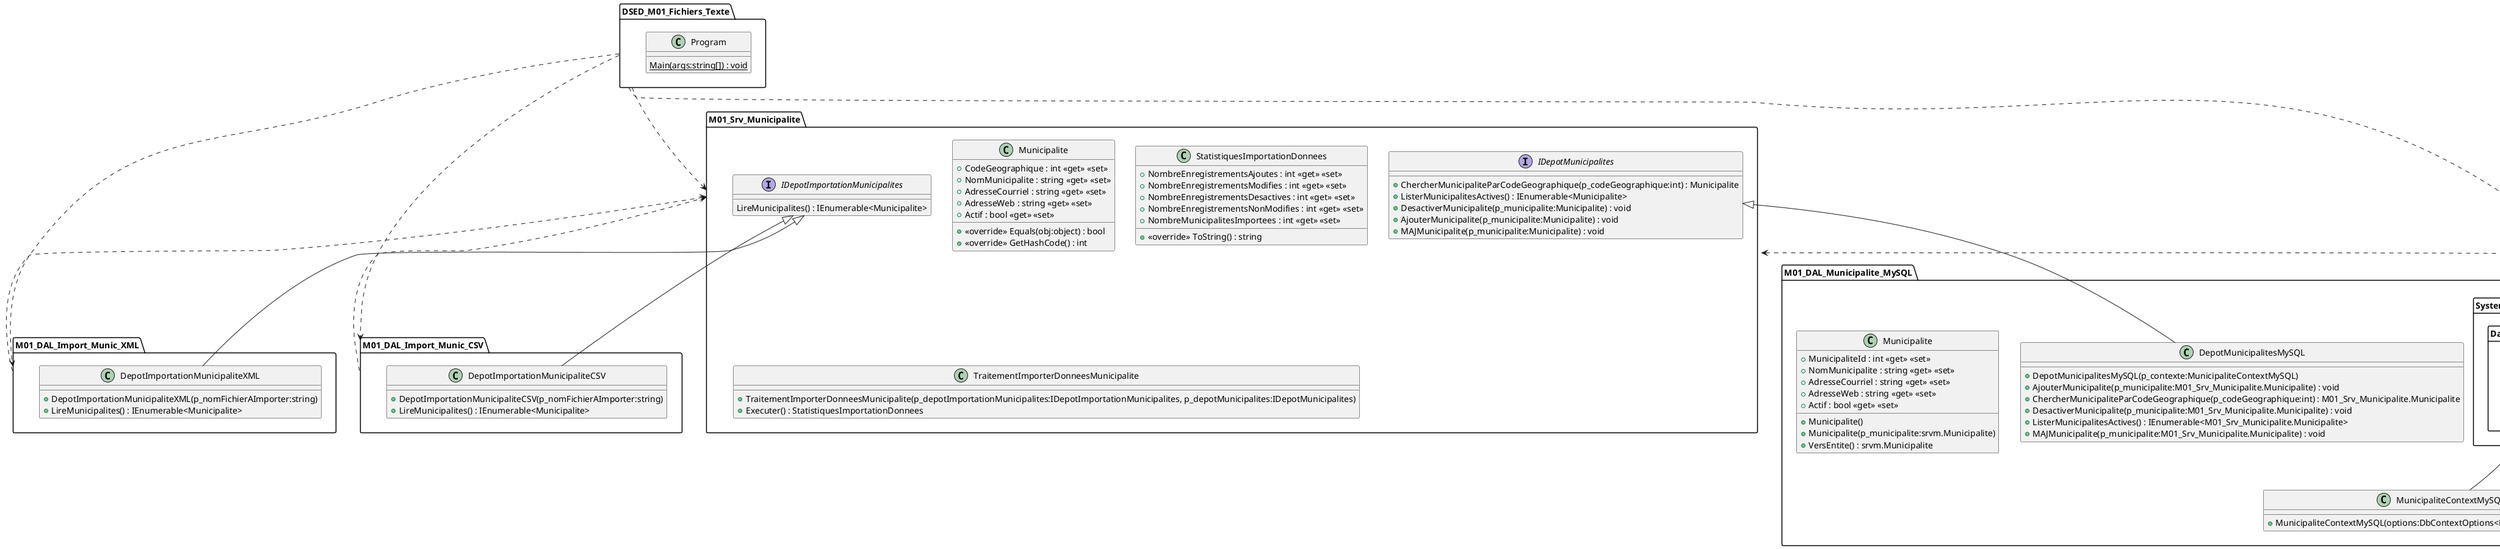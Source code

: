 @startuml

namespace DSED_M01_Fichiers_Texte {
    class Program {
        {static} Main(args:string[]) : void
    }
}

DSED_M01_Fichiers_Texte ..> M01_DAL_Import_Munic_XML
DSED_M01_Fichiers_Texte ..> M01_DAL_Import_Munic_CSV
DSED_M01_Fichiers_Texte ..> M01_DAL_Municipalite_MySQL
DSED_M01_Fichiers_Texte ..> M01_Srv_Municipalite

namespace M01_Srv_Municipalite {
    class Municipalite {
        + CodeGeographique : int <<get>> <<set>>
        + NomMunicipalite : string <<get>> <<set>>
        + AdresseCourriel : string <<get>> <<set>>
        + AdresseWeb : string <<get>> <<set>>
        + Actif : bool <<get>> <<set>>
        + <<override>> Equals(obj:object) : bool
        + <<override>> GetHashCode() : int
    }
    interface IDepotMunicipalites {
        + ChercherMunicipaliteParCodeGeographique(p_codeGeographique:int) : Municipalite
        + ListerMunicipalitesActives() : IEnumerable<Municipalite>
        + DesactiverMunicipalite(p_municipalite:Municipalite) : void
        + AjouterMunicipalite(p_municipalite:Municipalite) : void
        + MAJMunicipalite(p_municipalite:Municipalite) : void
    }
    class StatistiquesImportationDonnees {
        + NombreEnregistrementsAjoutes : int <<get>> <<set>>
        + NombreEnregistrementsModifies : int <<get>> <<set>>
        + NombreEnregistrementsDesactives : int <<get>> <<set>>
        + NombreEnregistrementsNonModifies : int <<get>> <<set>>
        + NombreMunicipalitesImportees : int <<get>> <<set>>
        + <<override>> ToString() : string
    }
    interface IDepotImportationMunicipalites {
        LireMunicipalites() : IEnumerable<Municipalite>
    }
    class TraitementImporterDonneesMunicipalite {
        + TraitementImporterDonneesMunicipalite(p_depotImportationMunicipalites:IDepotImportationMunicipalites, p_depotMunicipalites:IDepotMunicipalites)
        + Executer() : StatistiquesImportationDonnees
    }
}

namespace M01_DAL_Import_Munic_CSV {
    class DepotImportationMunicipaliteCSV {
        + DepotImportationMunicipaliteCSV(p_nomFichierAImporter:string)
        + LireMunicipalites() : IEnumerable<Municipalite>
    }
    M01_Srv_Municipalite.IDepotImportationMunicipalites <|-down- DepotImportationMunicipaliteCSV
}

namespace M01_DAL_Import_Munic_XML {
    class DepotImportationMunicipaliteXML {
        + DepotImportationMunicipaliteXML(p_nomFichierAImporter:string)
        + LireMunicipalites() : IEnumerable<Municipalite>
    }
    M01_Srv_Municipalite.IDepotImportationMunicipalites <|-down- DepotImportationMunicipaliteXML
}

namespace M01_DAL_Municipalite_MySQL {
    class DepotMunicipalitesMySQL {
        + DepotMunicipalitesMySQL(p_contexte:MunicipaliteContextMySQL)
        + AjouterMunicipalite(p_municipalite:M01_Srv_Municipalite.Municipalite) : void
        + ChercherMunicipaliteParCodeGeographique(p_codeGeographique:int) : M01_Srv_Municipalite.Municipalite
        + DesactiverMunicipalite(p_municipalite:M01_Srv_Municipalite.Municipalite) : void
        + ListerMunicipalitesActives() : IEnumerable<M01_Srv_Municipalite.Municipalite>
        + MAJMunicipalite(p_municipalite:M01_Srv_Municipalite.Municipalite) : void
    }

    M01_Srv_Municipalite.IDepotMunicipalites <|-down- DepotMunicipalitesMySQL

    class Municipalite {
        + MunicipaliteId : int <<get>> <<set>>
        + NomMunicipalite : string <<get>> <<set>>
        + AdresseCourriel : string <<get>> <<set>>
        + AdresseWeb : string <<get>> <<set>>
        + Actif : bool <<get>> <<set>>
        + Municipalite()
        + Municipalite(p_municipalite:srvm.Municipalite)
        + VersEntite() : srvm.Municipalite
    }
    class MunicipaliteContextMySQL {
        + MunicipaliteContextMySQL(options:DbContextOptions<MunicipaliteContextMySQL>)
    }

    System.Data.Entity.DbContext <|-- MunicipaliteContextMySQL
}

M01_Srv_Municipalite <.down. M01_DAL_Import_Munic_CSV
M01_Srv_Municipalite <.down. M01_DAL_Import_Munic_XML
M01_Srv_Municipalite <.down. M01_DAL_Municipalite_MySQL


@enduml
